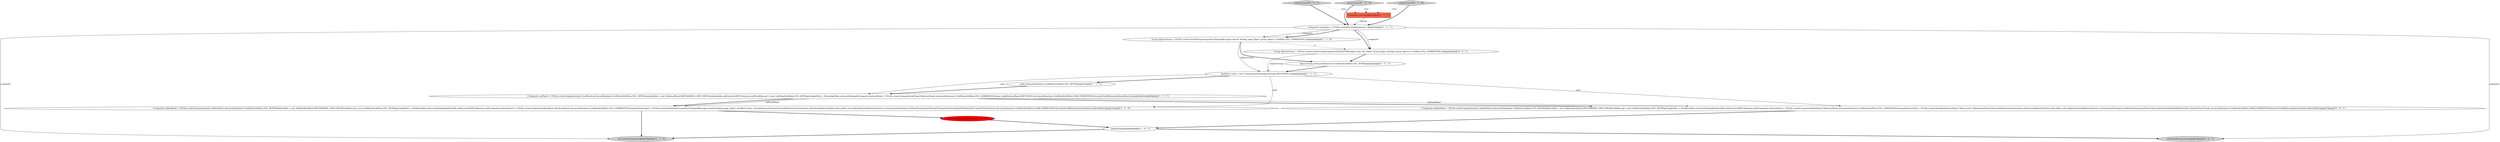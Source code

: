 digraph {
7 [style = filled, label = "{Composite catPanel = UIUtils.createComposite(sash,1)catPanel.setLayoutData(new GridData(GridData.FILL_BOTH))catalogTable = new Table(catPanel,SWT.BORDER | SWT.CHECK)catalogTable.addListener(SWT.Selection,null)GridData gd = new GridData(GridData.FILL_BOTH)gd.heightHint = 50catalogTable.setLayoutData(gd)Composite buttonsPanel = UIUtils.createComposite(catPanel,3)buttonsPanel.setLayoutData(new GridData(GridData.FILL_HORIZONTAL))new Label(buttonsPanel,SWT.NONE).setLayoutData(new GridData(GridData.GRAB_HORIZONTAL))createCheckButtons(buttonsPanel,catalogTable)}@@@8@@@['1', '1', '1']", fillcolor = white, shape = ellipse image = "AAA0AAABBB1BBB"];
3 [style = filled, label = "SashForm sash = new CustomSashForm(objectsGroup,SWT.VERTICAL)@@@6@@@['1', '1', '1']", fillcolor = white, shape = ellipse image = "AAA0AAABBB1BBB"];
10 [style = filled, label = "{Composite tablesPanel = UIUtils.createComposite(sash,1)tablesPanel.setLayoutData(new GridData(GridData.FILL_BOTH))tablesTable = new Table(tablesPanel,SWT.BORDER | SWT.CHECK)GridData gd = new GridData(GridData.FILL_BOTH)gd.heightHint = 50tablesTable.setLayoutData(gd)tablesTable.addListener(SWT.Selection,null)Composite buttonsPanel = UIUtils.createComposite(tablesPanel,3)buttonsPanel.setLayoutData(new GridData(GridData.FILL_HORIZONTAL))exportViewsCheck = UIUtils.createCheckbox(buttonsPanel,PostgreMessages.wizard_backup_page_object_checkbox_show_view,false)exportViewsCheck.addSelectionListener(new SelectionAdapter(){@Override public void widgetSelected(SelectionEvent e){wizard.getSettings().setShowViews(exportViewsCheck.getSelection())loadTables(null)}})exportViewsCheck.setLayoutData(new GridData(GridData.GRAB_HORIZONTAL))createCheckButtons(buttonsPanel,tablesTable)}@@@31@@@['1', '1', '0']", fillcolor = white, shape = ellipse image = "AAA0AAABBB1BBB"];
13 [style = filled, label = "createControl['0', '0', '1']", fillcolor = lightgray, shape = diamond image = "AAA0AAABBB3BBB"];
4 [style = filled, label = "loadSettings()@@@60@@@['1', '0', '1']", fillcolor = white, shape = ellipse image = "AAA0AAABBB1BBB"];
9 [style = filled, label = "sash.setLayoutData(new GridData(GridData.FILL_BOTH))@@@7@@@['1', '1', '1']", fillcolor = white, shape = ellipse image = "AAA0AAABBB1BBB"];
11 [style = filled, label = "setControl(composite)@@@58@@@['1', '1', '0']", fillcolor = lightgray, shape = ellipse image = "AAA0AAABBB1BBB"];
2 [style = filled, label = "Composite parent@@@2@@@['1', '1', '1']", fillcolor = tomato, shape = box image = "AAA0AAABBB1BBB"];
6 [style = filled, label = "objectsGroup.setLayoutData(new GridData(GridData.FILL_BOTH))@@@5@@@['1', '1', '1']", fillcolor = white, shape = ellipse image = "AAA0AAABBB1BBB"];
14 [style = filled, label = "setControl(composite)@@@61@@@['0', '0', '1']", fillcolor = lightgray, shape = ellipse image = "AAA0AAABBB3BBB"];
15 [style = filled, label = "{Composite tablesPanel = UIUtils.createComposite(sash,1)tablesPanel.setLayoutData(new GridData(GridData.FILL_BOTH))tablesTable = new Table(tablesPanel,SWT.BORDER | SWT.CHECK)GridData gd = new GridData(GridData.FILL_BOTH)gd.heightHint = 50tablesTable.setLayoutData(gd)tablesTable.addListener(SWT.Selection,null)Composite buttonsPanel = UIUtils.createComposite(tablesPanel,3)buttonsPanel.setLayoutData(new GridData(GridData.FILL_HORIZONTAL))exportViewsCheck = UIUtils.createCheckbox(buttonsPanel,\"Show views\",false)exportViewsCheck.addSelectionListener(new SelectionAdapter(){@Override public void widgetSelected(SelectionEvent e){wizard.getSettings().setShowViews(exportViewsCheck.getSelection())loadTables(null)}})exportViewsCheck.setLayoutData(new GridData(GridData.GRAB_HORIZONTAL))createCheckButtons(buttonsPanel,tablesTable)}@@@33@@@['0', '0', '1']", fillcolor = white, shape = ellipse image = "AAA0AAABBB3BBB"];
0 [style = filled, label = "Composite composite = UIUtils.createPlaceholder(parent,1)@@@3@@@['1', '1', '1']", fillcolor = white, shape = ellipse image = "AAA0AAABBB1BBB"];
1 [style = filled, label = "createControl['1', '0', '0']", fillcolor = lightgray, shape = diamond image = "AAA0AAABBB1BBB"];
8 [style = filled, label = "Group objectsGroup = UIUtils.createControlGroup(composite,PostgreMessages.wizard_backup_page_object_group_object,1,GridData.FILL_HORIZONTAL,0)@@@4@@@['1', '1', '0']", fillcolor = white, shape = ellipse image = "AAA0AAABBB1BBB"];
16 [style = filled, label = "Group objectsGroup = UIUtils.createControlGroup(composite,MySQLUIMessages.tools_db_export_wizard_page_settings_group_objects,1,GridData.FILL_HORIZONTAL,0)@@@4@@@['0', '0', '1']", fillcolor = white, shape = ellipse image = "AAA0AAABBB3BBB"];
5 [style = filled, label = "loadSettings()@@@58@@@['1', '0', '0']", fillcolor = red, shape = ellipse image = "AAA1AAABBB1BBB"];
12 [style = filled, label = "createControl['0', '1', '0']", fillcolor = lightgray, shape = diamond image = "AAA0AAABBB2BBB"];
0->14 [style = solid, label="composite"];
6->3 [style = bold, label=""];
0->16 [style = bold, label=""];
0->8 [style = solid, label="composite"];
4->14 [style = bold, label=""];
8->16 [style = dashed, label="0"];
7->10 [style = bold, label=""];
16->6 [style = bold, label=""];
12->2 [style = dotted, label="true"];
8->6 [style = bold, label=""];
0->11 [style = solid, label="composite"];
7->10 [style = solid, label="buttonsPanel"];
1->0 [style = bold, label=""];
9->7 [style = bold, label=""];
12->0 [style = bold, label=""];
3->9 [style = bold, label=""];
13->2 [style = dotted, label="true"];
2->0 [style = solid, label="parent"];
3->10 [style = solid, label="sash"];
0->16 [style = solid, label="composite"];
10->5 [style = bold, label=""];
5->4 [style = bold, label=""];
7->15 [style = solid, label="buttonsPanel"];
16->3 [style = solid, label="objectsGroup"];
0->8 [style = bold, label=""];
15->4 [style = bold, label=""];
7->15 [style = bold, label=""];
8->3 [style = solid, label="objectsGroup"];
1->2 [style = dotted, label="true"];
4->11 [style = bold, label=""];
3->7 [style = solid, label="sash"];
13->0 [style = bold, label=""];
3->15 [style = solid, label="sash"];
10->11 [style = bold, label=""];
}
